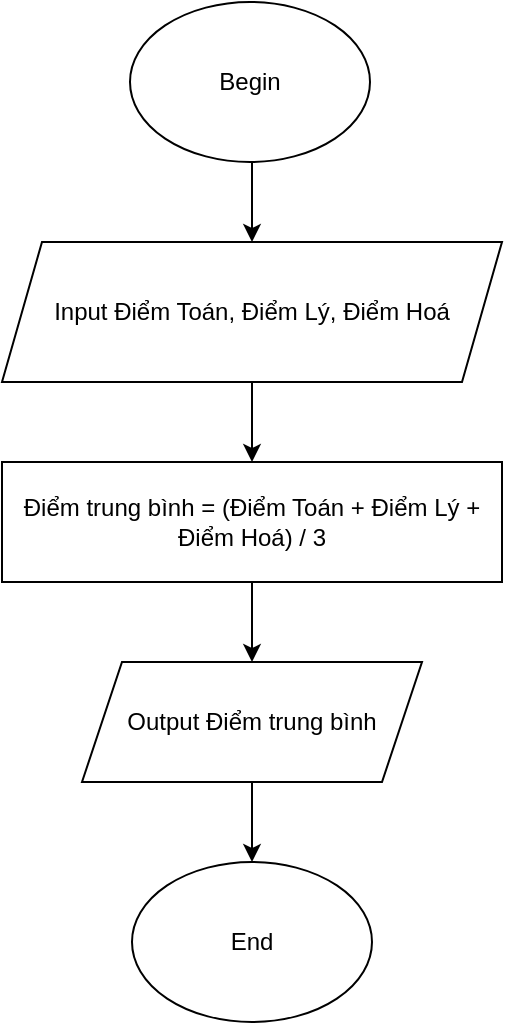 <mxfile version="20.3.0" type="device"><diagram id="C5RBs43oDa-KdzZeNtuy" name="Page-1"><mxGraphModel dx="512" dy="553" grid="1" gridSize="10" guides="1" tooltips="1" connect="1" arrows="1" fold="1" page="1" pageScale="1" pageWidth="827" pageHeight="1169" math="0" shadow="0"><root><mxCell id="WIyWlLk6GJQsqaUBKTNV-0"/><mxCell id="WIyWlLk6GJQsqaUBKTNV-1" parent="WIyWlLk6GJQsqaUBKTNV-0"/><mxCell id="-eQ04gxvZRqKVOIhX4Z6-5" style="edgeStyle=orthogonalEdgeStyle;rounded=0;orthogonalLoop=1;jettySize=auto;html=1;entryX=0.5;entryY=0;entryDx=0;entryDy=0;" edge="1" parent="WIyWlLk6GJQsqaUBKTNV-1" source="-eQ04gxvZRqKVOIhX4Z6-0" target="-eQ04gxvZRqKVOIhX4Z6-1"><mxGeometry relative="1" as="geometry"><Array as="points"><mxPoint x="415" y="130"/><mxPoint x="415" y="130"/></Array></mxGeometry></mxCell><mxCell id="-eQ04gxvZRqKVOIhX4Z6-0" value="Begin" style="ellipse;whiteSpace=wrap;html=1;" vertex="1" parent="WIyWlLk6GJQsqaUBKTNV-1"><mxGeometry x="354" y="40" width="120" height="80" as="geometry"/></mxCell><mxCell id="-eQ04gxvZRqKVOIhX4Z6-6" style="edgeStyle=orthogonalEdgeStyle;rounded=0;orthogonalLoop=1;jettySize=auto;html=1;entryX=0.5;entryY=0;entryDx=0;entryDy=0;" edge="1" parent="WIyWlLk6GJQsqaUBKTNV-1" source="-eQ04gxvZRqKVOIhX4Z6-1" target="-eQ04gxvZRqKVOIhX4Z6-2"><mxGeometry relative="1" as="geometry"/></mxCell><mxCell id="-eQ04gxvZRqKVOIhX4Z6-1" value="Input Điểm Toán, Điểm Lý, Điểm Hoá" style="shape=parallelogram;perimeter=parallelogramPerimeter;whiteSpace=wrap;html=1;fixedSize=1;" vertex="1" parent="WIyWlLk6GJQsqaUBKTNV-1"><mxGeometry x="290" y="160" width="250" height="70" as="geometry"/></mxCell><mxCell id="-eQ04gxvZRqKVOIhX4Z6-7" value="" style="edgeStyle=orthogonalEdgeStyle;rounded=0;orthogonalLoop=1;jettySize=auto;html=1;" edge="1" parent="WIyWlLk6GJQsqaUBKTNV-1" source="-eQ04gxvZRqKVOIhX4Z6-2" target="-eQ04gxvZRqKVOIhX4Z6-3"><mxGeometry relative="1" as="geometry"/></mxCell><mxCell id="-eQ04gxvZRqKVOIhX4Z6-2" value="Điểm trung bình = (Điểm Toán + Điểm Lý + Điểm Hoá) / 3" style="rounded=0;whiteSpace=wrap;html=1;" vertex="1" parent="WIyWlLk6GJQsqaUBKTNV-1"><mxGeometry x="290" y="270" width="250" height="60" as="geometry"/></mxCell><mxCell id="-eQ04gxvZRqKVOIhX4Z6-8" value="" style="edgeStyle=orthogonalEdgeStyle;rounded=0;orthogonalLoop=1;jettySize=auto;html=1;" edge="1" parent="WIyWlLk6GJQsqaUBKTNV-1" source="-eQ04gxvZRqKVOIhX4Z6-3" target="-eQ04gxvZRqKVOIhX4Z6-4"><mxGeometry relative="1" as="geometry"/></mxCell><mxCell id="-eQ04gxvZRqKVOIhX4Z6-3" value="Output Điểm trung bình" style="shape=parallelogram;perimeter=parallelogramPerimeter;whiteSpace=wrap;html=1;fixedSize=1;" vertex="1" parent="WIyWlLk6GJQsqaUBKTNV-1"><mxGeometry x="330" y="370" width="170" height="60" as="geometry"/></mxCell><mxCell id="-eQ04gxvZRqKVOIhX4Z6-4" value="End" style="ellipse;whiteSpace=wrap;html=1;" vertex="1" parent="WIyWlLk6GJQsqaUBKTNV-1"><mxGeometry x="355" y="470" width="120" height="80" as="geometry"/></mxCell></root></mxGraphModel></diagram></mxfile>
